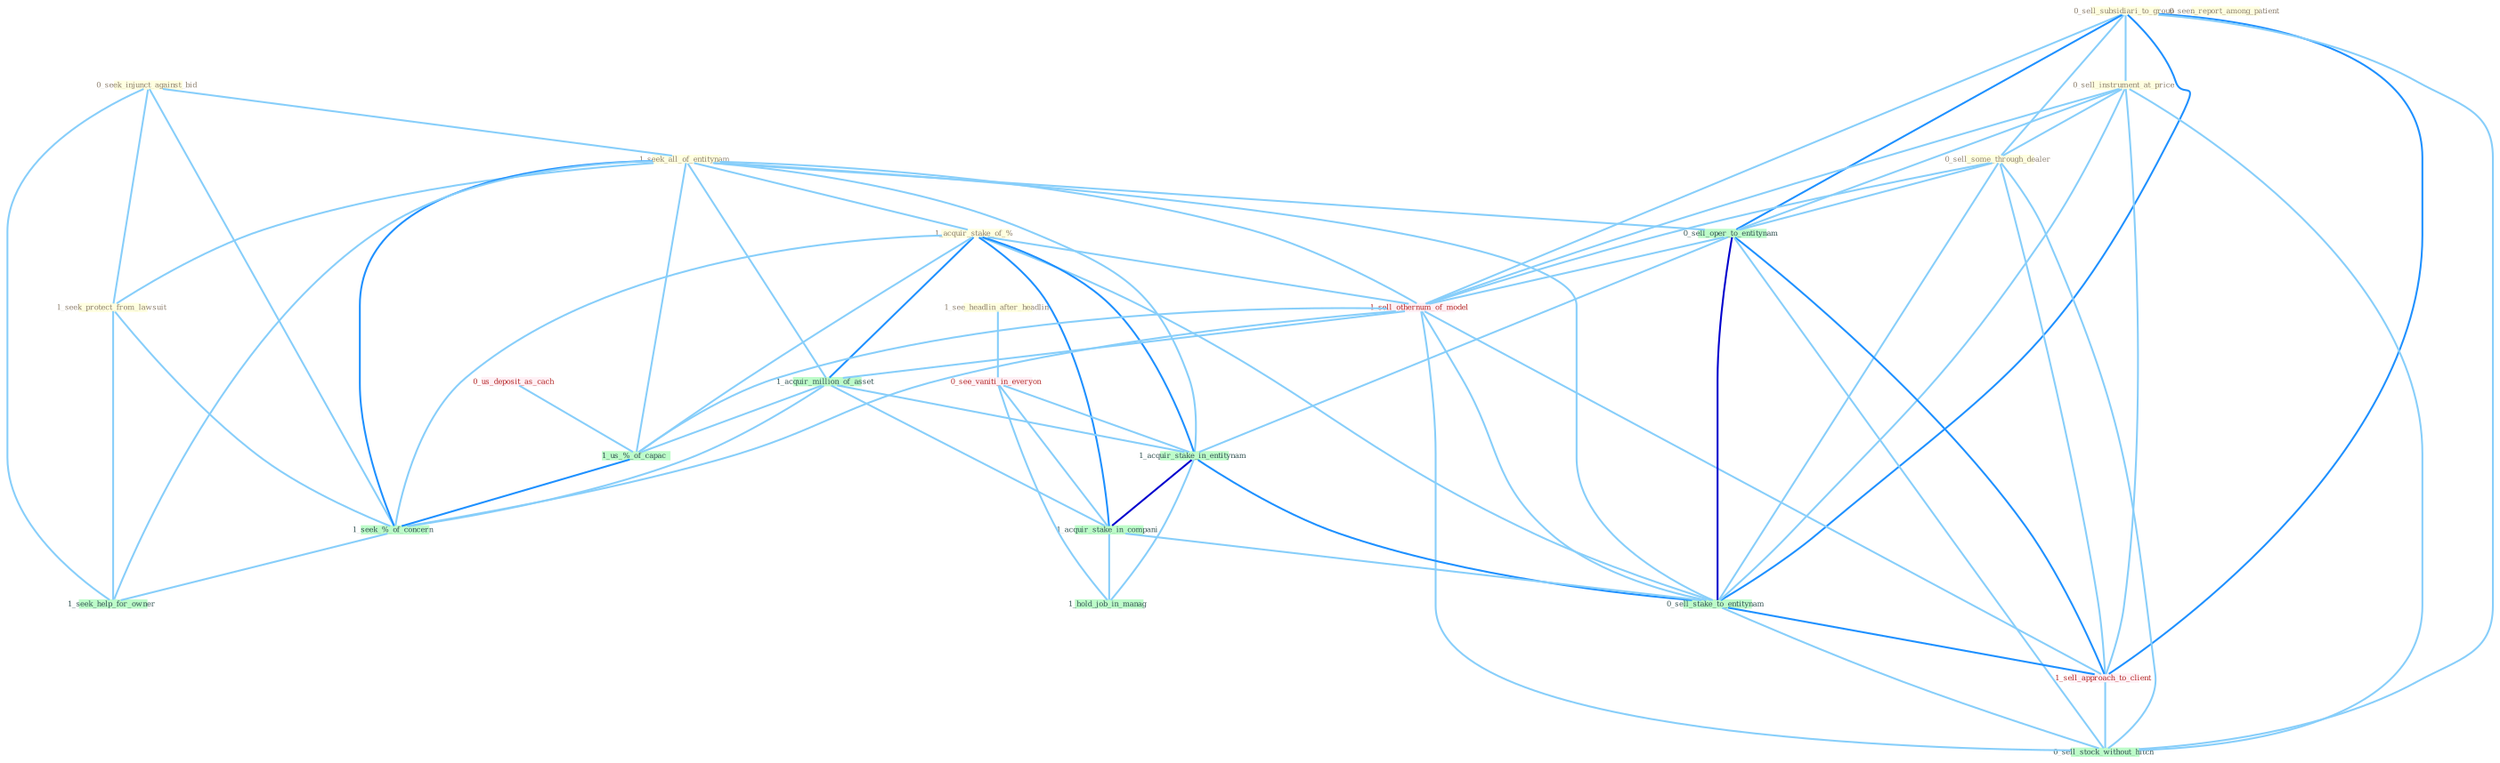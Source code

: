 Graph G{ 
    node
    [shape=polygon,style=filled,width=.5,height=.06,color="#BDFCC9",fixedsize=true,fontsize=4,
    fontcolor="#2f4f4f"];
    {node
    [color="#ffffe0", fontcolor="#8b7d6b"] "0_seek_injunct_against_bid " "0_sell_subsidiari_to_group " "0_sell_instrument_at_price " "1_seek_all_of_entitynam " "0_sell_some_through_dealer " "0_seen_report_among_patient " "1_seek_protect_from_lawsuit " "1_acquir_stake_of_% " "1_see_headlin_after_headlin "}
{node [color="#fff0f5", fontcolor="#b22222"] "1_sell_othernum_of_model " "0_see_vaniti_in_everyon " "0_us_deposit_as_cach " "1_sell_approach_to_client "}
edge [color="#B0E2FF"];

	"0_seek_injunct_against_bid " -- "1_seek_all_of_entitynam " [w="1", color="#87cefa" ];
	"0_seek_injunct_against_bid " -- "1_seek_protect_from_lawsuit " [w="1", color="#87cefa" ];
	"0_seek_injunct_against_bid " -- "1_seek_%_of_concern " [w="1", color="#87cefa" ];
	"0_seek_injunct_against_bid " -- "1_seek_help_for_owner " [w="1", color="#87cefa" ];
	"0_sell_subsidiari_to_group " -- "0_sell_instrument_at_price " [w="1", color="#87cefa" ];
	"0_sell_subsidiari_to_group " -- "0_sell_some_through_dealer " [w="1", color="#87cefa" ];
	"0_sell_subsidiari_to_group " -- "0_sell_oper_to_entitynam " [w="2", color="#1e90ff" , len=0.8];
	"0_sell_subsidiari_to_group " -- "1_sell_othernum_of_model " [w="1", color="#87cefa" ];
	"0_sell_subsidiari_to_group " -- "0_sell_stake_to_entitynam " [w="2", color="#1e90ff" , len=0.8];
	"0_sell_subsidiari_to_group " -- "1_sell_approach_to_client " [w="2", color="#1e90ff" , len=0.8];
	"0_sell_subsidiari_to_group " -- "0_sell_stock_without_hitch " [w="1", color="#87cefa" ];
	"0_sell_instrument_at_price " -- "0_sell_some_through_dealer " [w="1", color="#87cefa" ];
	"0_sell_instrument_at_price " -- "0_sell_oper_to_entitynam " [w="1", color="#87cefa" ];
	"0_sell_instrument_at_price " -- "1_sell_othernum_of_model " [w="1", color="#87cefa" ];
	"0_sell_instrument_at_price " -- "0_sell_stake_to_entitynam " [w="1", color="#87cefa" ];
	"0_sell_instrument_at_price " -- "1_sell_approach_to_client " [w="1", color="#87cefa" ];
	"0_sell_instrument_at_price " -- "0_sell_stock_without_hitch " [w="1", color="#87cefa" ];
	"1_seek_all_of_entitynam " -- "1_seek_protect_from_lawsuit " [w="1", color="#87cefa" ];
	"1_seek_all_of_entitynam " -- "1_acquir_stake_of_% " [w="1", color="#87cefa" ];
	"1_seek_all_of_entitynam " -- "0_sell_oper_to_entitynam " [w="1", color="#87cefa" ];
	"1_seek_all_of_entitynam " -- "1_sell_othernum_of_model " [w="1", color="#87cefa" ];
	"1_seek_all_of_entitynam " -- "1_acquir_million_of_asset " [w="1", color="#87cefa" ];
	"1_seek_all_of_entitynam " -- "1_acquir_stake_in_entitynam " [w="1", color="#87cefa" ];
	"1_seek_all_of_entitynam " -- "0_sell_stake_to_entitynam " [w="1", color="#87cefa" ];
	"1_seek_all_of_entitynam " -- "1_us_%_of_capac " [w="1", color="#87cefa" ];
	"1_seek_all_of_entitynam " -- "1_seek_%_of_concern " [w="2", color="#1e90ff" , len=0.8];
	"1_seek_all_of_entitynam " -- "1_seek_help_for_owner " [w="1", color="#87cefa" ];
	"0_sell_some_through_dealer " -- "0_sell_oper_to_entitynam " [w="1", color="#87cefa" ];
	"0_sell_some_through_dealer " -- "1_sell_othernum_of_model " [w="1", color="#87cefa" ];
	"0_sell_some_through_dealer " -- "0_sell_stake_to_entitynam " [w="1", color="#87cefa" ];
	"0_sell_some_through_dealer " -- "1_sell_approach_to_client " [w="1", color="#87cefa" ];
	"0_sell_some_through_dealer " -- "0_sell_stock_without_hitch " [w="1", color="#87cefa" ];
	"1_seek_protect_from_lawsuit " -- "1_seek_%_of_concern " [w="1", color="#87cefa" ];
	"1_seek_protect_from_lawsuit " -- "1_seek_help_for_owner " [w="1", color="#87cefa" ];
	"1_acquir_stake_of_% " -- "1_sell_othernum_of_model " [w="1", color="#87cefa" ];
	"1_acquir_stake_of_% " -- "1_acquir_million_of_asset " [w="2", color="#1e90ff" , len=0.8];
	"1_acquir_stake_of_% " -- "1_acquir_stake_in_entitynam " [w="2", color="#1e90ff" , len=0.8];
	"1_acquir_stake_of_% " -- "1_acquir_stake_in_compani " [w="2", color="#1e90ff" , len=0.8];
	"1_acquir_stake_of_% " -- "0_sell_stake_to_entitynam " [w="1", color="#87cefa" ];
	"1_acquir_stake_of_% " -- "1_us_%_of_capac " [w="1", color="#87cefa" ];
	"1_acquir_stake_of_% " -- "1_seek_%_of_concern " [w="1", color="#87cefa" ];
	"1_see_headlin_after_headlin " -- "0_see_vaniti_in_everyon " [w="1", color="#87cefa" ];
	"0_sell_oper_to_entitynam " -- "1_sell_othernum_of_model " [w="1", color="#87cefa" ];
	"0_sell_oper_to_entitynam " -- "1_acquir_stake_in_entitynam " [w="1", color="#87cefa" ];
	"0_sell_oper_to_entitynam " -- "0_sell_stake_to_entitynam " [w="3", color="#0000cd" , len=0.6];
	"0_sell_oper_to_entitynam " -- "1_sell_approach_to_client " [w="2", color="#1e90ff" , len=0.8];
	"0_sell_oper_to_entitynam " -- "0_sell_stock_without_hitch " [w="1", color="#87cefa" ];
	"1_sell_othernum_of_model " -- "1_acquir_million_of_asset " [w="1", color="#87cefa" ];
	"1_sell_othernum_of_model " -- "0_sell_stake_to_entitynam " [w="1", color="#87cefa" ];
	"1_sell_othernum_of_model " -- "1_us_%_of_capac " [w="1", color="#87cefa" ];
	"1_sell_othernum_of_model " -- "1_sell_approach_to_client " [w="1", color="#87cefa" ];
	"1_sell_othernum_of_model " -- "0_sell_stock_without_hitch " [w="1", color="#87cefa" ];
	"1_sell_othernum_of_model " -- "1_seek_%_of_concern " [w="1", color="#87cefa" ];
	"0_see_vaniti_in_everyon " -- "1_acquir_stake_in_entitynam " [w="1", color="#87cefa" ];
	"0_see_vaniti_in_everyon " -- "1_acquir_stake_in_compani " [w="1", color="#87cefa" ];
	"0_see_vaniti_in_everyon " -- "1_hold_job_in_manag " [w="1", color="#87cefa" ];
	"1_acquir_million_of_asset " -- "1_acquir_stake_in_entitynam " [w="1", color="#87cefa" ];
	"1_acquir_million_of_asset " -- "1_acquir_stake_in_compani " [w="1", color="#87cefa" ];
	"1_acquir_million_of_asset " -- "1_us_%_of_capac " [w="1", color="#87cefa" ];
	"1_acquir_million_of_asset " -- "1_seek_%_of_concern " [w="1", color="#87cefa" ];
	"0_us_deposit_as_cach " -- "1_us_%_of_capac " [w="1", color="#87cefa" ];
	"1_acquir_stake_in_entitynam " -- "1_acquir_stake_in_compani " [w="3", color="#0000cd" , len=0.6];
	"1_acquir_stake_in_entitynam " -- "0_sell_stake_to_entitynam " [w="2", color="#1e90ff" , len=0.8];
	"1_acquir_stake_in_entitynam " -- "1_hold_job_in_manag " [w="1", color="#87cefa" ];
	"1_acquir_stake_in_compani " -- "0_sell_stake_to_entitynam " [w="1", color="#87cefa" ];
	"1_acquir_stake_in_compani " -- "1_hold_job_in_manag " [w="1", color="#87cefa" ];
	"0_sell_stake_to_entitynam " -- "1_sell_approach_to_client " [w="2", color="#1e90ff" , len=0.8];
	"0_sell_stake_to_entitynam " -- "0_sell_stock_without_hitch " [w="1", color="#87cefa" ];
	"1_us_%_of_capac " -- "1_seek_%_of_concern " [w="2", color="#1e90ff" , len=0.8];
	"1_sell_approach_to_client " -- "0_sell_stock_without_hitch " [w="1", color="#87cefa" ];
	"1_seek_%_of_concern " -- "1_seek_help_for_owner " [w="1", color="#87cefa" ];
}